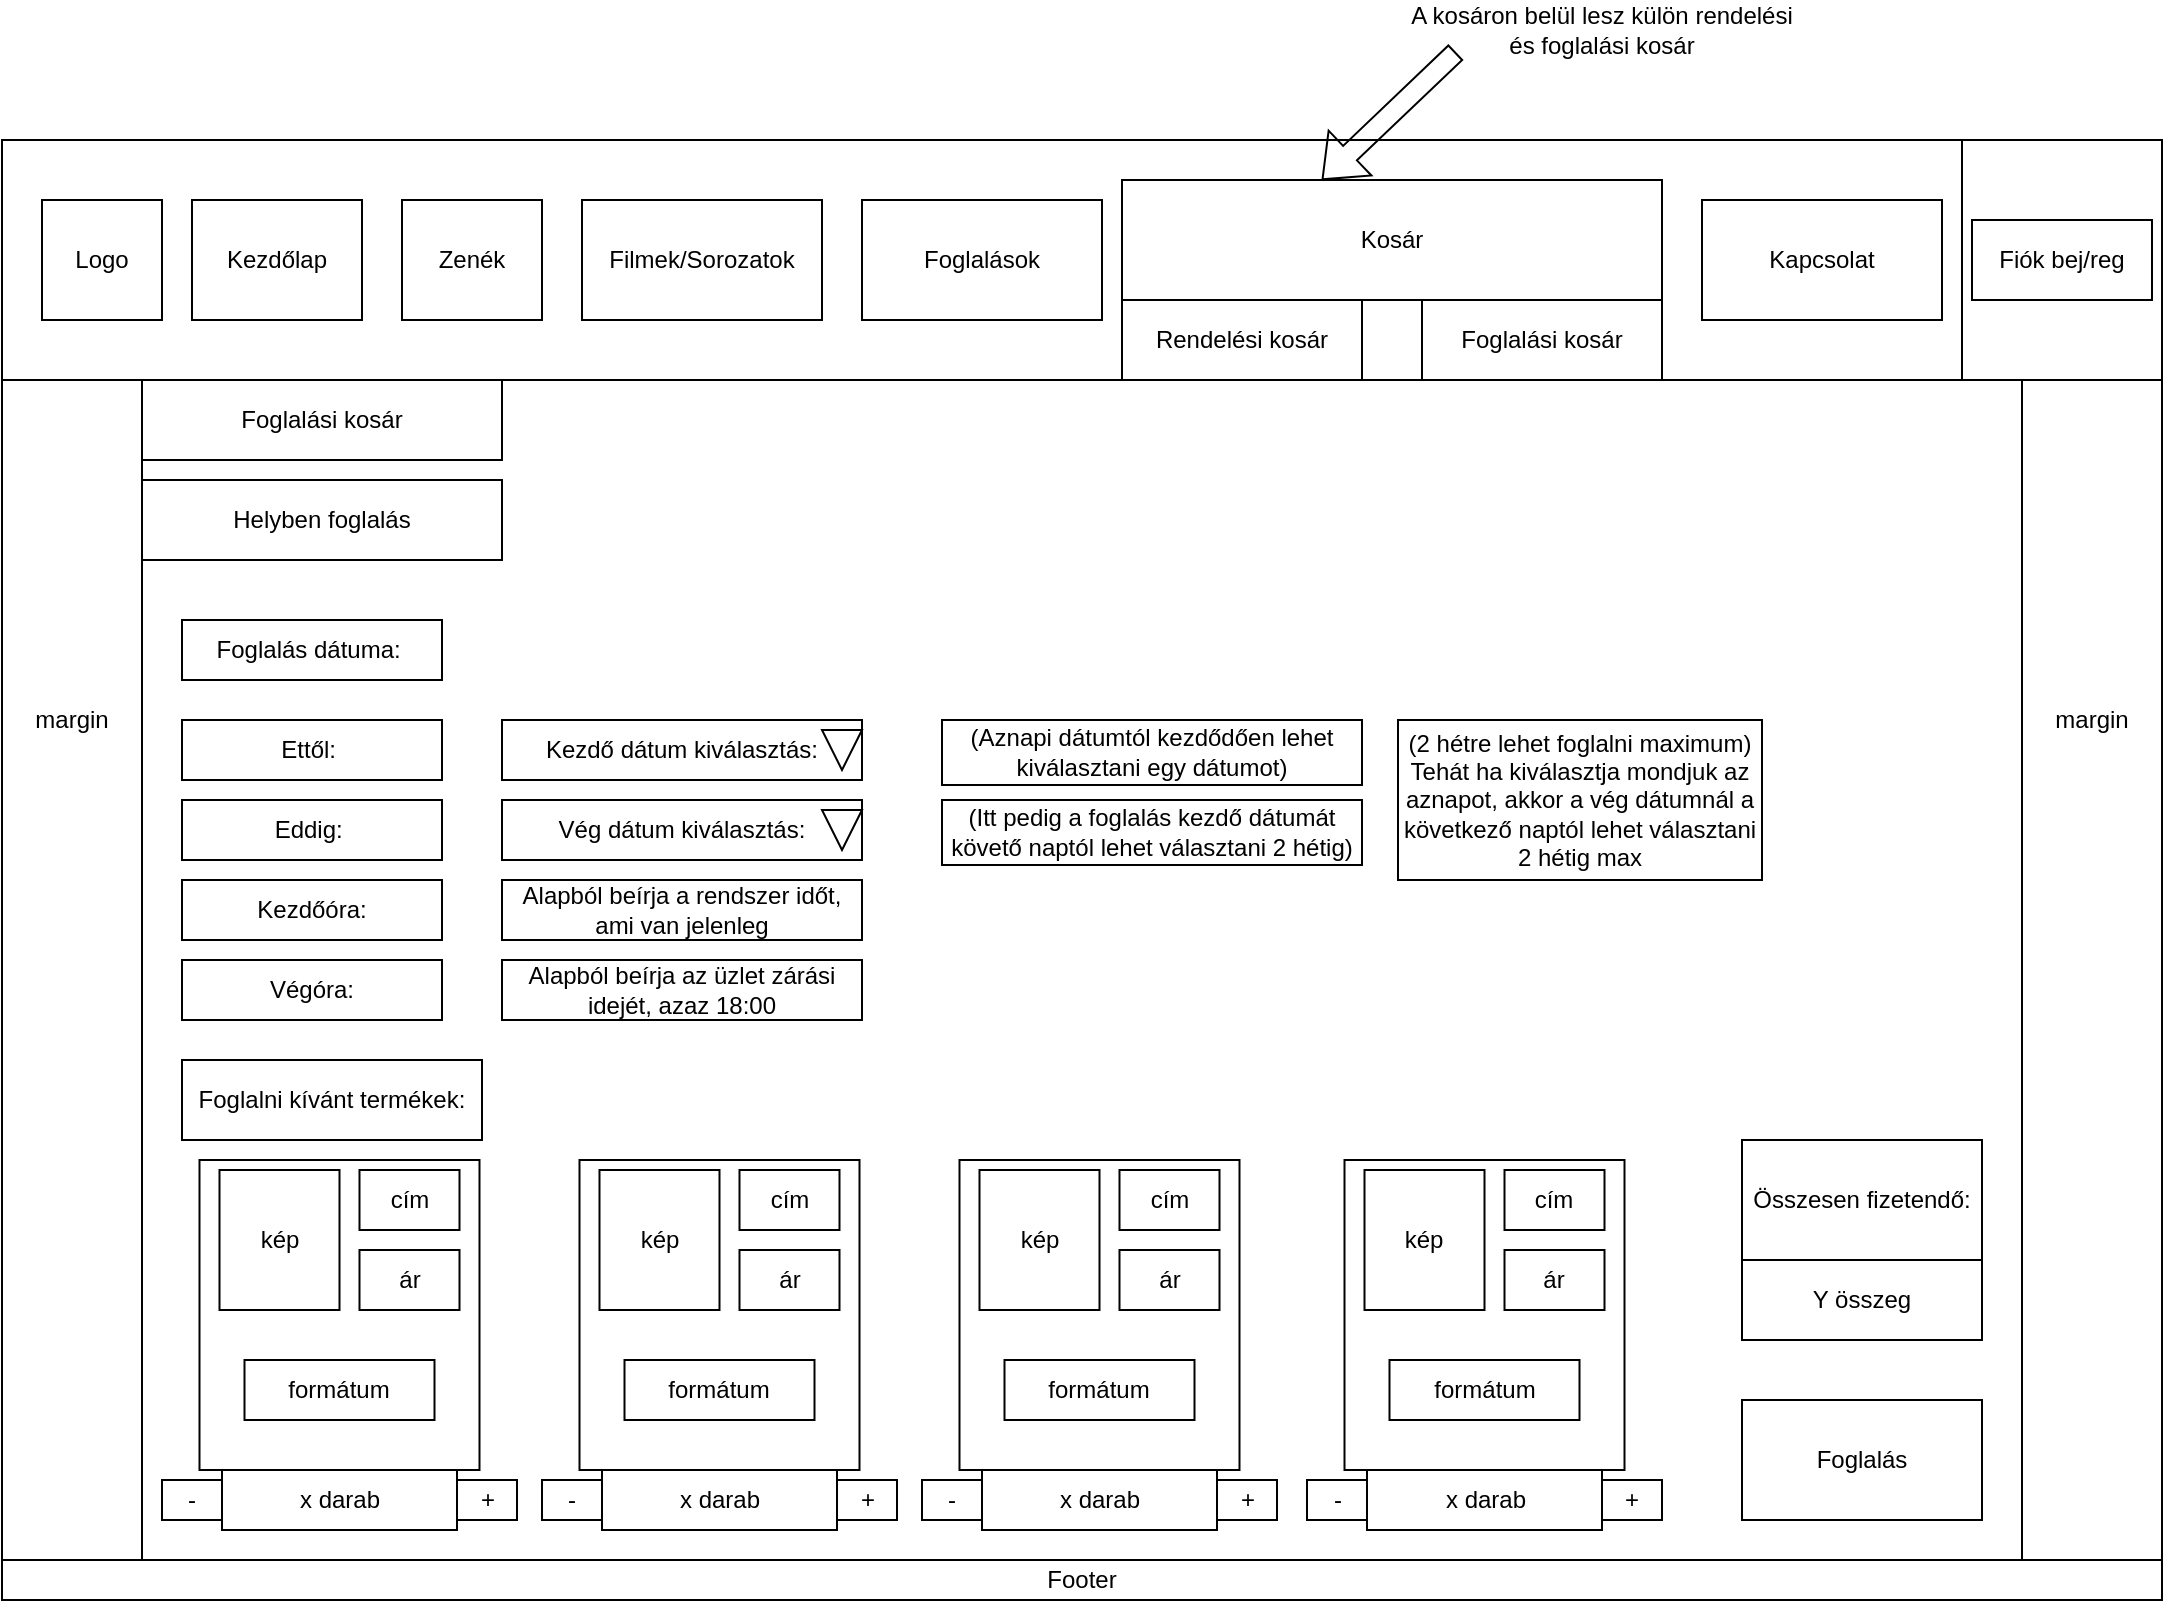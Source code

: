 <mxfile version="26.2.9">
  <diagram name="1 oldal" id="ohfmbEw8cCkdrReCNdVJ">
    <mxGraphModel dx="4250" dy="1365" grid="1" gridSize="10" guides="1" tooltips="1" connect="1" arrows="1" fold="1" page="1" pageScale="1" pageWidth="827" pageHeight="1169" math="0" shadow="0">
      <root>
        <mxCell id="0" />
        <mxCell id="1" parent="0" />
        <mxCell id="IHHWrMH8fhH2cyxZNXDR-1399" value="" style="rounded=0;whiteSpace=wrap;html=1;" vertex="1" parent="1">
          <mxGeometry x="-1280.0" y="340" width="1080" height="730" as="geometry" />
        </mxCell>
        <mxCell id="IHHWrMH8fhH2cyxZNXDR-1400" value="" style="rounded=0;whiteSpace=wrap;html=1;" vertex="1" parent="1">
          <mxGeometry x="-1280.0" y="340" width="1080" height="120" as="geometry" />
        </mxCell>
        <mxCell id="IHHWrMH8fhH2cyxZNXDR-1401" value="Footer" style="rounded=0;whiteSpace=wrap;html=1;" vertex="1" parent="1">
          <mxGeometry x="-1280.0" y="1050" width="1080" height="20" as="geometry" />
        </mxCell>
        <mxCell id="IHHWrMH8fhH2cyxZNXDR-1402" value="" style="rounded=0;whiteSpace=wrap;html=1;" vertex="1" parent="1">
          <mxGeometry x="-300" y="340" width="100" height="120" as="geometry" />
        </mxCell>
        <mxCell id="IHHWrMH8fhH2cyxZNXDR-1403" value="Kezdőlap" style="rounded=0;whiteSpace=wrap;html=1;" vertex="1" parent="1">
          <mxGeometry x="-1185" y="370" width="85" height="60" as="geometry" />
        </mxCell>
        <mxCell id="IHHWrMH8fhH2cyxZNXDR-1404" value="" style="rounded=0;whiteSpace=wrap;html=1;" vertex="1" parent="1">
          <mxGeometry x="-570.0" y="400" width="120" height="60" as="geometry" />
        </mxCell>
        <mxCell id="IHHWrMH8fhH2cyxZNXDR-1405" value="Zenék" style="rounded=0;whiteSpace=wrap;html=1;" vertex="1" parent="1">
          <mxGeometry x="-1080" y="370" width="70" height="60" as="geometry" />
        </mxCell>
        <mxCell id="IHHWrMH8fhH2cyxZNXDR-1406" value="" style="rounded=0;whiteSpace=wrap;html=1;" vertex="1" parent="1">
          <mxGeometry x="-720.0" y="400" width="120" height="60" as="geometry" />
        </mxCell>
        <mxCell id="IHHWrMH8fhH2cyxZNXDR-1407" value="Filmek/Sorozatok" style="rounded=0;whiteSpace=wrap;html=1;" vertex="1" parent="1">
          <mxGeometry x="-990.0" y="370" width="120" height="60" as="geometry" />
        </mxCell>
        <mxCell id="IHHWrMH8fhH2cyxZNXDR-1408" value="" style="rounded=0;whiteSpace=wrap;html=1;" vertex="1" parent="1">
          <mxGeometry x="-1210.0" y="460" width="940" height="590" as="geometry" />
        </mxCell>
        <mxCell id="IHHWrMH8fhH2cyxZNXDR-1410" value="" style="rounded=0;whiteSpace=wrap;html=1;" vertex="1" parent="1">
          <mxGeometry x="-1260.0" y="370" width="60" height="60" as="geometry" />
        </mxCell>
        <mxCell id="IHHWrMH8fhH2cyxZNXDR-1411" value="&lt;div&gt;Logo&lt;/div&gt;" style="text;html=1;align=center;verticalAlign=middle;whiteSpace=wrap;rounded=0;" vertex="1" parent="1">
          <mxGeometry x="-1260.0" y="370" width="60" height="60" as="geometry" />
        </mxCell>
        <mxCell id="IHHWrMH8fhH2cyxZNXDR-1414" value="Rendelési kosár" style="text;html=1;align=center;verticalAlign=middle;whiteSpace=wrap;rounded=0;" vertex="1" parent="1">
          <mxGeometry x="-720.0" y="410" width="120" height="60" as="geometry" />
        </mxCell>
        <mxCell id="IHHWrMH8fhH2cyxZNXDR-1415" value="margin" style="text;html=1;align=center;verticalAlign=middle;whiteSpace=wrap;rounded=0;" vertex="1" parent="1">
          <mxGeometry x="-1280.0" y="460" width="70" height="340" as="geometry" />
        </mxCell>
        <mxCell id="IHHWrMH8fhH2cyxZNXDR-1416" value="margin" style="text;html=1;align=center;verticalAlign=middle;whiteSpace=wrap;rounded=0;" vertex="1" parent="1">
          <mxGeometry x="-270" y="460" width="70" height="340" as="geometry" />
        </mxCell>
        <mxCell id="IHHWrMH8fhH2cyxZNXDR-1417" value="Fiók bej/reg" style="rounded=0;whiteSpace=wrap;html=1;" vertex="1" parent="1">
          <mxGeometry x="-295" y="380" width="90" height="40" as="geometry" />
        </mxCell>
        <mxCell id="IHHWrMH8fhH2cyxZNXDR-1418" value="" style="rounded=0;whiteSpace=wrap;html=1;" vertex="1" parent="1">
          <mxGeometry x="-430" y="370" width="120" height="60" as="geometry" />
        </mxCell>
        <mxCell id="IHHWrMH8fhH2cyxZNXDR-1419" value="Kapcsolat" style="text;html=1;align=center;verticalAlign=middle;whiteSpace=wrap;rounded=0;" vertex="1" parent="1">
          <mxGeometry x="-430" y="370" width="120" height="60" as="geometry" />
        </mxCell>
        <mxCell id="IHHWrMH8fhH2cyxZNXDR-1420" value="Foglalási kosár" style="text;html=1;align=center;verticalAlign=middle;whiteSpace=wrap;rounded=0;" vertex="1" parent="1">
          <mxGeometry x="-570.0" y="410" width="120" height="60" as="geometry" />
        </mxCell>
        <mxCell id="IHHWrMH8fhH2cyxZNXDR-1421" value="Kosár" style="rounded=0;whiteSpace=wrap;html=1;" vertex="1" parent="1">
          <mxGeometry x="-720.0" y="360" width="270" height="60" as="geometry" />
        </mxCell>
        <mxCell id="IHHWrMH8fhH2cyxZNXDR-1422" value="A kosáron belül lesz külön rendelési és foglalási kosár" style="text;html=1;align=center;verticalAlign=middle;whiteSpace=wrap;rounded=0;" vertex="1" parent="1">
          <mxGeometry x="-580.0" y="270" width="200" height="30" as="geometry" />
        </mxCell>
        <mxCell id="IHHWrMH8fhH2cyxZNXDR-1423" value="" style="endArrow=classic;html=1;rounded=0;entryX=0.37;entryY=0;entryDx=0;entryDy=0;shape=flexArrow;entryPerimeter=0;exitX=0.135;exitY=0.867;exitDx=0;exitDy=0;exitPerimeter=0;" edge="1" parent="1" source="IHHWrMH8fhH2cyxZNXDR-1422" target="IHHWrMH8fhH2cyxZNXDR-1421">
          <mxGeometry width="50" height="50" relative="1" as="geometry">
            <mxPoint x="-700.0" y="320" as="sourcePoint" />
            <mxPoint x="-820.0" y="400" as="targetPoint" />
          </mxGeometry>
        </mxCell>
        <mxCell id="IHHWrMH8fhH2cyxZNXDR-1424" value="Foglalási kosár" style="rounded=0;whiteSpace=wrap;html=1;" vertex="1" parent="1">
          <mxGeometry x="-1210.0" y="460" width="180" height="40" as="geometry" />
        </mxCell>
        <mxCell id="IHHWrMH8fhH2cyxZNXDR-1425" value="Helyben foglalás" style="rounded=0;whiteSpace=wrap;html=1;" vertex="1" parent="1">
          <mxGeometry x="-1210.0" y="510" width="180" height="40" as="geometry" />
        </mxCell>
        <mxCell id="IHHWrMH8fhH2cyxZNXDR-1426" value="Foglalás dátuma:&amp;nbsp;" style="rounded=0;whiteSpace=wrap;html=1;" vertex="1" parent="1">
          <mxGeometry x="-1190.0" y="580" width="130" height="30" as="geometry" />
        </mxCell>
        <mxCell id="IHHWrMH8fhH2cyxZNXDR-1427" value="Ettől:&amp;nbsp;" style="rounded=0;whiteSpace=wrap;html=1;" vertex="1" parent="1">
          <mxGeometry x="-1190.0" y="630" width="130" height="30" as="geometry" />
        </mxCell>
        <mxCell id="IHHWrMH8fhH2cyxZNXDR-1428" value="Kezdő dátum kiválasztás:" style="rounded=0;whiteSpace=wrap;html=1;" vertex="1" parent="1">
          <mxGeometry x="-1030.0" y="630" width="180" height="30" as="geometry" />
        </mxCell>
        <mxCell id="IHHWrMH8fhH2cyxZNXDR-1429" value="" style="triangle;whiteSpace=wrap;html=1;rotation=90;" vertex="1" parent="1">
          <mxGeometry x="-870.0" y="635" width="20" height="20" as="geometry" />
        </mxCell>
        <mxCell id="IHHWrMH8fhH2cyxZNXDR-1430" value="Eddig:&amp;nbsp;" style="rounded=0;whiteSpace=wrap;html=1;" vertex="1" parent="1">
          <mxGeometry x="-1190.0" y="670" width="130" height="30" as="geometry" />
        </mxCell>
        <mxCell id="IHHWrMH8fhH2cyxZNXDR-1431" value="Vég dátum kiválasztás:" style="rounded=0;whiteSpace=wrap;html=1;" vertex="1" parent="1">
          <mxGeometry x="-1030.0" y="670" width="180" height="30" as="geometry" />
        </mxCell>
        <mxCell id="IHHWrMH8fhH2cyxZNXDR-1432" value="" style="triangle;whiteSpace=wrap;html=1;rotation=90;" vertex="1" parent="1">
          <mxGeometry x="-870.0" y="675" width="20" height="20" as="geometry" />
        </mxCell>
        <mxCell id="IHHWrMH8fhH2cyxZNXDR-1433" value="(Aznapi dátumtól kezdődően lehet kiválasztani egy dátumot)" style="rounded=0;whiteSpace=wrap;html=1;" vertex="1" parent="1">
          <mxGeometry x="-810.0" y="630" width="210" height="32.5" as="geometry" />
        </mxCell>
        <mxCell id="IHHWrMH8fhH2cyxZNXDR-1434" value="(2 hétre lehet foglalni maximum)&lt;div&gt;Tehát ha kiválasztja mondjuk az aznapot, akkor a vég dátumnál a következő naptól lehet választani 2 hétig max&lt;/div&gt;" style="rounded=0;whiteSpace=wrap;html=1;" vertex="1" parent="1">
          <mxGeometry x="-582.0" y="630" width="182" height="80" as="geometry" />
        </mxCell>
        <mxCell id="IHHWrMH8fhH2cyxZNXDR-1435" value="(Itt pedig a foglalás kezdő dátumát követő naptól lehet választani 2 hétig)" style="rounded=0;whiteSpace=wrap;html=1;" vertex="1" parent="1">
          <mxGeometry x="-810.0" y="670" width="210" height="32.5" as="geometry" />
        </mxCell>
        <mxCell id="IHHWrMH8fhH2cyxZNXDR-1436" value="Kezdőóra:" style="rounded=0;whiteSpace=wrap;html=1;" vertex="1" parent="1">
          <mxGeometry x="-1190.0" y="710" width="130" height="30" as="geometry" />
        </mxCell>
        <mxCell id="IHHWrMH8fhH2cyxZNXDR-1437" value="Alapból beírja a rendszer időt, ami van jelenleg" style="rounded=0;whiteSpace=wrap;html=1;" vertex="1" parent="1">
          <mxGeometry x="-1030.0" y="710" width="180" height="30" as="geometry" />
        </mxCell>
        <mxCell id="IHHWrMH8fhH2cyxZNXDR-1438" value="Végóra:" style="rounded=0;whiteSpace=wrap;html=1;" vertex="1" parent="1">
          <mxGeometry x="-1190.0" y="750" width="130" height="30" as="geometry" />
        </mxCell>
        <mxCell id="IHHWrMH8fhH2cyxZNXDR-1439" value="Alapból beírja az üzlet zárási idejét, azaz 18:00" style="rounded=0;whiteSpace=wrap;html=1;" vertex="1" parent="1">
          <mxGeometry x="-1030.0" y="750" width="180" height="30" as="geometry" />
        </mxCell>
        <mxCell id="IHHWrMH8fhH2cyxZNXDR-1440" value="" style="group" vertex="1" connectable="0" parent="1">
          <mxGeometry x="-1200.0" y="850" width="177.5" height="185" as="geometry" />
        </mxCell>
        <mxCell id="IHHWrMH8fhH2cyxZNXDR-1441" value="" style="group" vertex="1" connectable="0" parent="IHHWrMH8fhH2cyxZNXDR-1440">
          <mxGeometry x="18.75" width="140" height="155" as="geometry" />
        </mxCell>
        <mxCell id="IHHWrMH8fhH2cyxZNXDR-1442" value="" style="rounded=0;whiteSpace=wrap;html=1;" vertex="1" parent="IHHWrMH8fhH2cyxZNXDR-1441">
          <mxGeometry width="140" height="155" as="geometry" />
        </mxCell>
        <mxCell id="IHHWrMH8fhH2cyxZNXDR-1443" value="kép" style="rounded=0;whiteSpace=wrap;html=1;" vertex="1" parent="IHHWrMH8fhH2cyxZNXDR-1441">
          <mxGeometry x="10" y="5" width="60" height="70" as="geometry" />
        </mxCell>
        <mxCell id="IHHWrMH8fhH2cyxZNXDR-1444" value="cím" style="rounded=0;whiteSpace=wrap;html=1;" vertex="1" parent="IHHWrMH8fhH2cyxZNXDR-1441">
          <mxGeometry x="80" y="5" width="50" height="30" as="geometry" />
        </mxCell>
        <mxCell id="IHHWrMH8fhH2cyxZNXDR-1445" value="ár" style="rounded=0;whiteSpace=wrap;html=1;" vertex="1" parent="IHHWrMH8fhH2cyxZNXDR-1441">
          <mxGeometry x="80" y="45" width="50" height="30" as="geometry" />
        </mxCell>
        <mxCell id="IHHWrMH8fhH2cyxZNXDR-1446" value="formátum" style="rounded=0;whiteSpace=wrap;html=1;" vertex="1" parent="IHHWrMH8fhH2cyxZNXDR-1441">
          <mxGeometry x="22.5" y="100" width="95" height="30" as="geometry" />
        </mxCell>
        <mxCell id="IHHWrMH8fhH2cyxZNXDR-1447" value="" style="group" vertex="1" connectable="0" parent="IHHWrMH8fhH2cyxZNXDR-1440">
          <mxGeometry y="155" width="177.5" height="30" as="geometry" />
        </mxCell>
        <mxCell id="IHHWrMH8fhH2cyxZNXDR-1448" value="x darab" style="rounded=0;whiteSpace=wrap;html=1;" vertex="1" parent="IHHWrMH8fhH2cyxZNXDR-1447">
          <mxGeometry x="30" width="117.5" height="30" as="geometry" />
        </mxCell>
        <mxCell id="IHHWrMH8fhH2cyxZNXDR-1449" value="-" style="rounded=0;whiteSpace=wrap;html=1;" vertex="1" parent="IHHWrMH8fhH2cyxZNXDR-1447">
          <mxGeometry y="5" width="30" height="20" as="geometry" />
        </mxCell>
        <mxCell id="IHHWrMH8fhH2cyxZNXDR-1450" value="+" style="rounded=0;whiteSpace=wrap;html=1;" vertex="1" parent="IHHWrMH8fhH2cyxZNXDR-1447">
          <mxGeometry x="147.5" y="5" width="30" height="20" as="geometry" />
        </mxCell>
        <mxCell id="IHHWrMH8fhH2cyxZNXDR-1451" value="Foglalni kívánt termékek:" style="rounded=0;whiteSpace=wrap;html=1;" vertex="1" parent="1">
          <mxGeometry x="-1190.0" y="800" width="150" height="40" as="geometry" />
        </mxCell>
        <mxCell id="IHHWrMH8fhH2cyxZNXDR-1452" value="" style="group" vertex="1" connectable="0" parent="1">
          <mxGeometry x="-1010.0" y="850" width="177.5" height="185" as="geometry" />
        </mxCell>
        <mxCell id="IHHWrMH8fhH2cyxZNXDR-1453" value="" style="group" vertex="1" connectable="0" parent="IHHWrMH8fhH2cyxZNXDR-1452">
          <mxGeometry x="18.75" width="140" height="155" as="geometry" />
        </mxCell>
        <mxCell id="IHHWrMH8fhH2cyxZNXDR-1454" value="" style="rounded=0;whiteSpace=wrap;html=1;" vertex="1" parent="IHHWrMH8fhH2cyxZNXDR-1453">
          <mxGeometry width="140" height="155" as="geometry" />
        </mxCell>
        <mxCell id="IHHWrMH8fhH2cyxZNXDR-1455" value="kép" style="rounded=0;whiteSpace=wrap;html=1;" vertex="1" parent="IHHWrMH8fhH2cyxZNXDR-1453">
          <mxGeometry x="10" y="5" width="60" height="70" as="geometry" />
        </mxCell>
        <mxCell id="IHHWrMH8fhH2cyxZNXDR-1456" value="cím" style="rounded=0;whiteSpace=wrap;html=1;" vertex="1" parent="IHHWrMH8fhH2cyxZNXDR-1453">
          <mxGeometry x="80" y="5" width="50" height="30" as="geometry" />
        </mxCell>
        <mxCell id="IHHWrMH8fhH2cyxZNXDR-1457" value="ár" style="rounded=0;whiteSpace=wrap;html=1;" vertex="1" parent="IHHWrMH8fhH2cyxZNXDR-1453">
          <mxGeometry x="80" y="45" width="50" height="30" as="geometry" />
        </mxCell>
        <mxCell id="IHHWrMH8fhH2cyxZNXDR-1458" value="formátum" style="rounded=0;whiteSpace=wrap;html=1;" vertex="1" parent="IHHWrMH8fhH2cyxZNXDR-1453">
          <mxGeometry x="22.5" y="100" width="95" height="30" as="geometry" />
        </mxCell>
        <mxCell id="IHHWrMH8fhH2cyxZNXDR-1459" value="" style="group" vertex="1" connectable="0" parent="IHHWrMH8fhH2cyxZNXDR-1452">
          <mxGeometry y="155" width="177.5" height="30" as="geometry" />
        </mxCell>
        <mxCell id="IHHWrMH8fhH2cyxZNXDR-1460" value="x darab" style="rounded=0;whiteSpace=wrap;html=1;" vertex="1" parent="IHHWrMH8fhH2cyxZNXDR-1459">
          <mxGeometry x="30" width="117.5" height="30" as="geometry" />
        </mxCell>
        <mxCell id="IHHWrMH8fhH2cyxZNXDR-1461" value="-" style="rounded=0;whiteSpace=wrap;html=1;" vertex="1" parent="IHHWrMH8fhH2cyxZNXDR-1459">
          <mxGeometry y="5" width="30" height="20" as="geometry" />
        </mxCell>
        <mxCell id="IHHWrMH8fhH2cyxZNXDR-1462" value="+" style="rounded=0;whiteSpace=wrap;html=1;" vertex="1" parent="IHHWrMH8fhH2cyxZNXDR-1459">
          <mxGeometry x="147.5" y="5" width="30" height="20" as="geometry" />
        </mxCell>
        <mxCell id="IHHWrMH8fhH2cyxZNXDR-1463" value="" style="group" vertex="1" connectable="0" parent="1">
          <mxGeometry x="-820.0" y="850" width="177.5" height="185" as="geometry" />
        </mxCell>
        <mxCell id="IHHWrMH8fhH2cyxZNXDR-1464" value="" style="group" vertex="1" connectable="0" parent="IHHWrMH8fhH2cyxZNXDR-1463">
          <mxGeometry x="18.75" width="140" height="155" as="geometry" />
        </mxCell>
        <mxCell id="IHHWrMH8fhH2cyxZNXDR-1465" value="" style="rounded=0;whiteSpace=wrap;html=1;" vertex="1" parent="IHHWrMH8fhH2cyxZNXDR-1464">
          <mxGeometry width="140" height="155" as="geometry" />
        </mxCell>
        <mxCell id="IHHWrMH8fhH2cyxZNXDR-1466" value="kép" style="rounded=0;whiteSpace=wrap;html=1;" vertex="1" parent="IHHWrMH8fhH2cyxZNXDR-1464">
          <mxGeometry x="10" y="5" width="60" height="70" as="geometry" />
        </mxCell>
        <mxCell id="IHHWrMH8fhH2cyxZNXDR-1467" value="cím" style="rounded=0;whiteSpace=wrap;html=1;" vertex="1" parent="IHHWrMH8fhH2cyxZNXDR-1464">
          <mxGeometry x="80" y="5" width="50" height="30" as="geometry" />
        </mxCell>
        <mxCell id="IHHWrMH8fhH2cyxZNXDR-1468" value="ár" style="rounded=0;whiteSpace=wrap;html=1;" vertex="1" parent="IHHWrMH8fhH2cyxZNXDR-1464">
          <mxGeometry x="80" y="45" width="50" height="30" as="geometry" />
        </mxCell>
        <mxCell id="IHHWrMH8fhH2cyxZNXDR-1469" value="formátum" style="rounded=0;whiteSpace=wrap;html=1;" vertex="1" parent="IHHWrMH8fhH2cyxZNXDR-1464">
          <mxGeometry x="22.5" y="100" width="95" height="30" as="geometry" />
        </mxCell>
        <mxCell id="IHHWrMH8fhH2cyxZNXDR-1470" value="" style="group" vertex="1" connectable="0" parent="IHHWrMH8fhH2cyxZNXDR-1463">
          <mxGeometry y="155" width="177.5" height="30" as="geometry" />
        </mxCell>
        <mxCell id="IHHWrMH8fhH2cyxZNXDR-1471" value="x darab" style="rounded=0;whiteSpace=wrap;html=1;" vertex="1" parent="IHHWrMH8fhH2cyxZNXDR-1470">
          <mxGeometry x="30" width="117.5" height="30" as="geometry" />
        </mxCell>
        <mxCell id="IHHWrMH8fhH2cyxZNXDR-1472" value="-" style="rounded=0;whiteSpace=wrap;html=1;" vertex="1" parent="IHHWrMH8fhH2cyxZNXDR-1470">
          <mxGeometry y="5" width="30" height="20" as="geometry" />
        </mxCell>
        <mxCell id="IHHWrMH8fhH2cyxZNXDR-1473" value="+" style="rounded=0;whiteSpace=wrap;html=1;" vertex="1" parent="IHHWrMH8fhH2cyxZNXDR-1470">
          <mxGeometry x="147.5" y="5" width="30" height="20" as="geometry" />
        </mxCell>
        <mxCell id="IHHWrMH8fhH2cyxZNXDR-1474" value="" style="group" vertex="1" connectable="0" parent="1">
          <mxGeometry x="-627.5" y="850" width="177.5" height="185" as="geometry" />
        </mxCell>
        <mxCell id="IHHWrMH8fhH2cyxZNXDR-1475" value="" style="group" vertex="1" connectable="0" parent="IHHWrMH8fhH2cyxZNXDR-1474">
          <mxGeometry x="18.75" width="140" height="155" as="geometry" />
        </mxCell>
        <mxCell id="IHHWrMH8fhH2cyxZNXDR-1476" value="" style="rounded=0;whiteSpace=wrap;html=1;" vertex="1" parent="IHHWrMH8fhH2cyxZNXDR-1475">
          <mxGeometry width="140" height="155" as="geometry" />
        </mxCell>
        <mxCell id="IHHWrMH8fhH2cyxZNXDR-1477" value="kép" style="rounded=0;whiteSpace=wrap;html=1;" vertex="1" parent="IHHWrMH8fhH2cyxZNXDR-1475">
          <mxGeometry x="10" y="5" width="60" height="70" as="geometry" />
        </mxCell>
        <mxCell id="IHHWrMH8fhH2cyxZNXDR-1478" value="cím" style="rounded=0;whiteSpace=wrap;html=1;" vertex="1" parent="IHHWrMH8fhH2cyxZNXDR-1475">
          <mxGeometry x="80" y="5" width="50" height="30" as="geometry" />
        </mxCell>
        <mxCell id="IHHWrMH8fhH2cyxZNXDR-1479" value="ár" style="rounded=0;whiteSpace=wrap;html=1;" vertex="1" parent="IHHWrMH8fhH2cyxZNXDR-1475">
          <mxGeometry x="80" y="45" width="50" height="30" as="geometry" />
        </mxCell>
        <mxCell id="IHHWrMH8fhH2cyxZNXDR-1480" value="formátum" style="rounded=0;whiteSpace=wrap;html=1;" vertex="1" parent="IHHWrMH8fhH2cyxZNXDR-1475">
          <mxGeometry x="22.5" y="100" width="95" height="30" as="geometry" />
        </mxCell>
        <mxCell id="IHHWrMH8fhH2cyxZNXDR-1481" value="" style="group" vertex="1" connectable="0" parent="IHHWrMH8fhH2cyxZNXDR-1474">
          <mxGeometry y="155" width="177.5" height="30" as="geometry" />
        </mxCell>
        <mxCell id="IHHWrMH8fhH2cyxZNXDR-1482" value="x darab" style="rounded=0;whiteSpace=wrap;html=1;" vertex="1" parent="IHHWrMH8fhH2cyxZNXDR-1481">
          <mxGeometry x="30" width="117.5" height="30" as="geometry" />
        </mxCell>
        <mxCell id="IHHWrMH8fhH2cyxZNXDR-1483" value="-" style="rounded=0;whiteSpace=wrap;html=1;" vertex="1" parent="IHHWrMH8fhH2cyxZNXDR-1481">
          <mxGeometry y="5" width="30" height="20" as="geometry" />
        </mxCell>
        <mxCell id="IHHWrMH8fhH2cyxZNXDR-1484" value="+" style="rounded=0;whiteSpace=wrap;html=1;" vertex="1" parent="IHHWrMH8fhH2cyxZNXDR-1481">
          <mxGeometry x="147.5" y="5" width="30" height="20" as="geometry" />
        </mxCell>
        <mxCell id="IHHWrMH8fhH2cyxZNXDR-1485" value="Összesen fizetendő:" style="rounded=0;whiteSpace=wrap;html=1;" vertex="1" parent="1">
          <mxGeometry x="-410" y="840" width="120" height="60" as="geometry" />
        </mxCell>
        <mxCell id="IHHWrMH8fhH2cyxZNXDR-1486" value="Y összeg" style="rounded=0;whiteSpace=wrap;html=1;" vertex="1" parent="1">
          <mxGeometry x="-410" y="900" width="120" height="40" as="geometry" />
        </mxCell>
        <mxCell id="IHHWrMH8fhH2cyxZNXDR-1487" value="Foglalás" style="rounded=0;whiteSpace=wrap;html=1;" vertex="1" parent="1">
          <mxGeometry x="-410" y="970" width="120" height="60" as="geometry" />
        </mxCell>
        <mxCell id="IHHWrMH8fhH2cyxZNXDR-1488" value="Foglalások" style="rounded=0;whiteSpace=wrap;html=1;" vertex="1" parent="1">
          <mxGeometry x="-850" y="370" width="120" height="60" as="geometry" />
        </mxCell>
      </root>
    </mxGraphModel>
  </diagram>
</mxfile>
